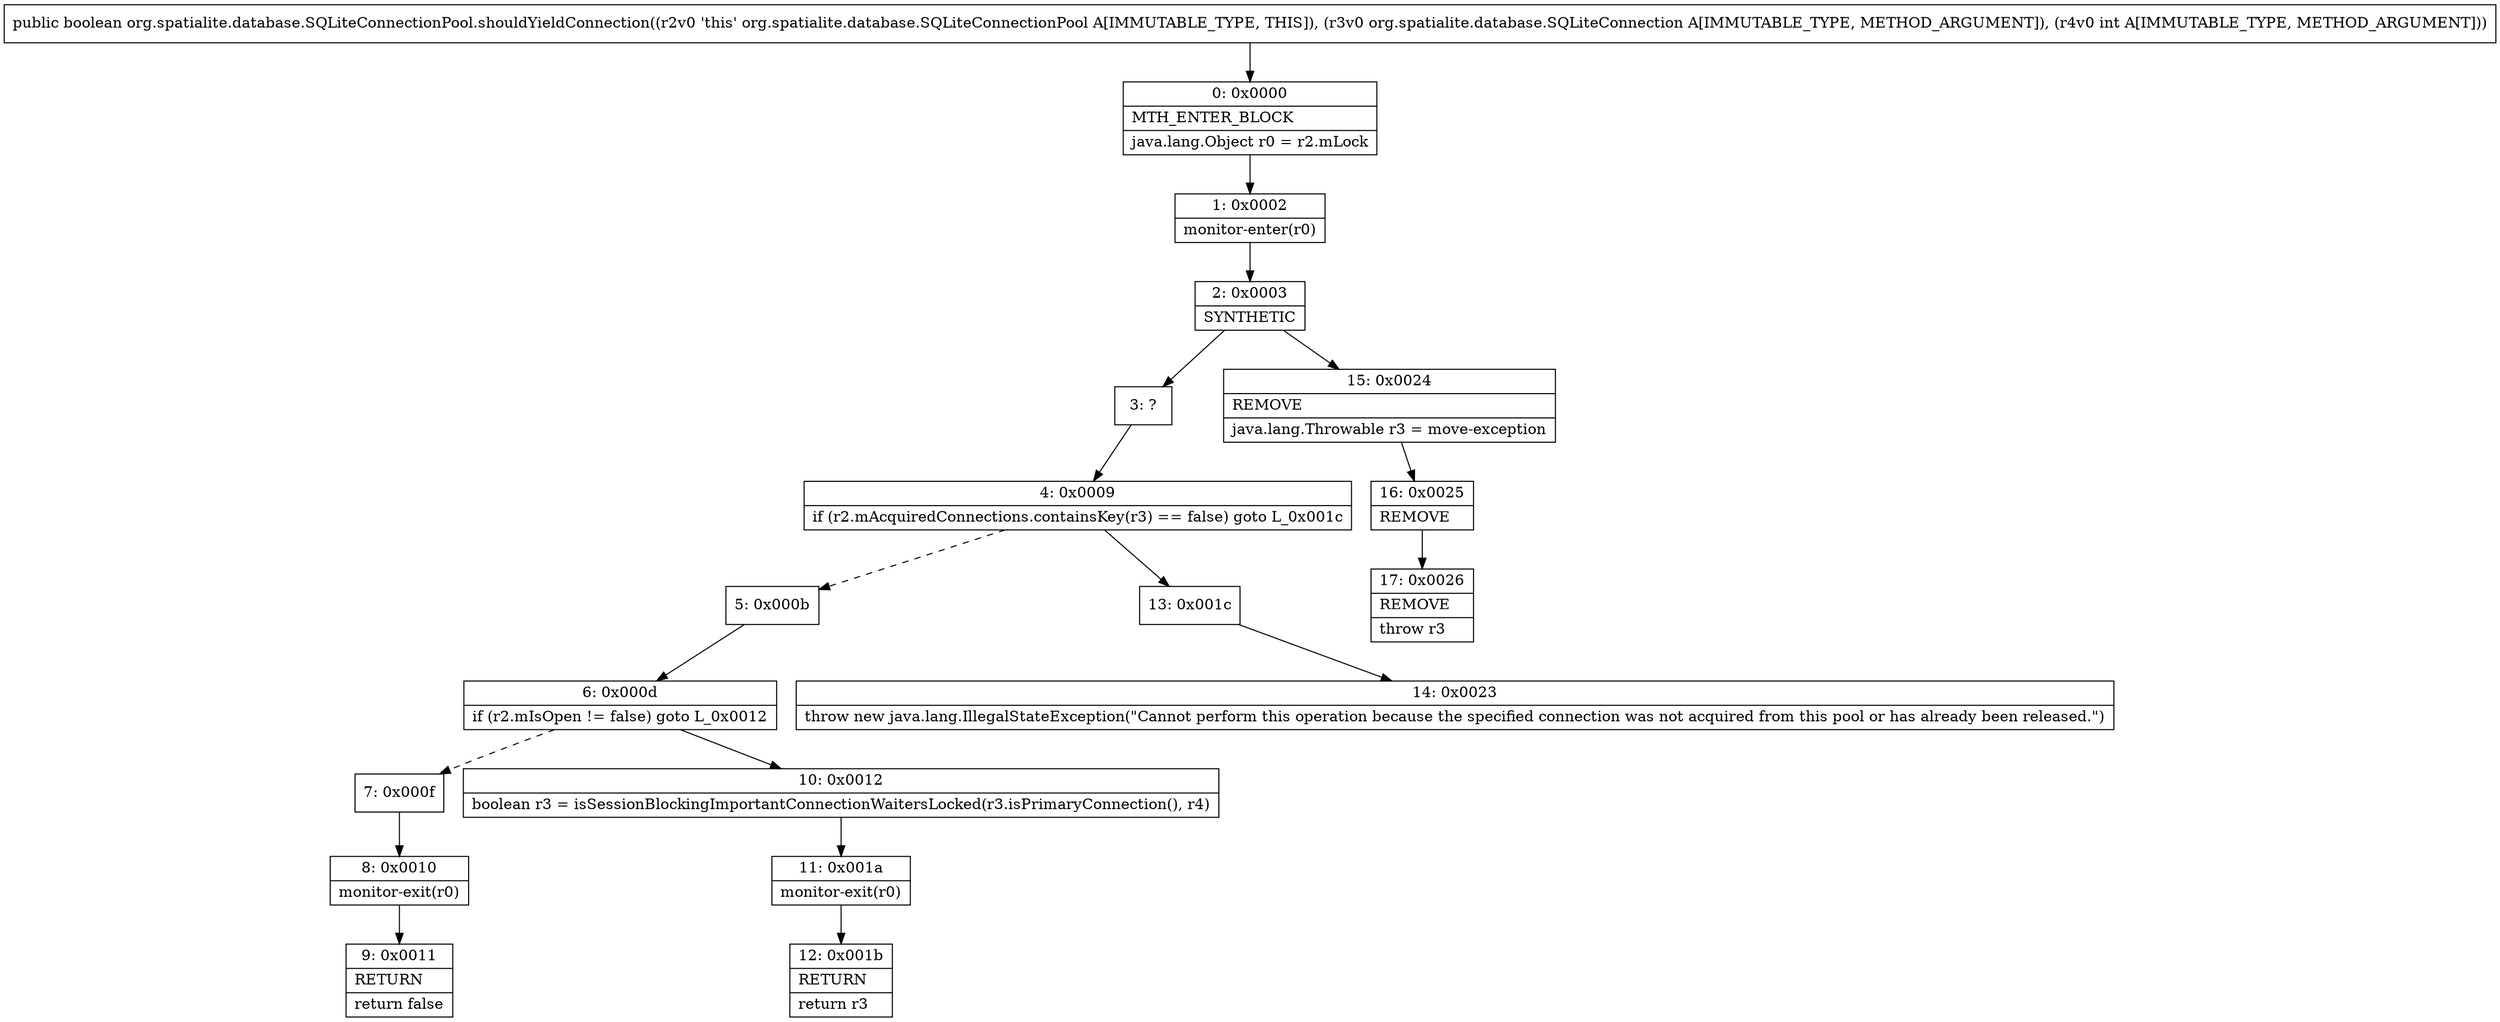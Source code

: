 digraph "CFG fororg.spatialite.database.SQLiteConnectionPool.shouldYieldConnection(Lorg\/spatialite\/database\/SQLiteConnection;I)Z" {
Node_0 [shape=record,label="{0\:\ 0x0000|MTH_ENTER_BLOCK\l|java.lang.Object r0 = r2.mLock\l}"];
Node_1 [shape=record,label="{1\:\ 0x0002|monitor\-enter(r0)\l}"];
Node_2 [shape=record,label="{2\:\ 0x0003|SYNTHETIC\l}"];
Node_3 [shape=record,label="{3\:\ ?}"];
Node_4 [shape=record,label="{4\:\ 0x0009|if (r2.mAcquiredConnections.containsKey(r3) == false) goto L_0x001c\l}"];
Node_5 [shape=record,label="{5\:\ 0x000b}"];
Node_6 [shape=record,label="{6\:\ 0x000d|if (r2.mIsOpen != false) goto L_0x0012\l}"];
Node_7 [shape=record,label="{7\:\ 0x000f}"];
Node_8 [shape=record,label="{8\:\ 0x0010|monitor\-exit(r0)\l}"];
Node_9 [shape=record,label="{9\:\ 0x0011|RETURN\l|return false\l}"];
Node_10 [shape=record,label="{10\:\ 0x0012|boolean r3 = isSessionBlockingImportantConnectionWaitersLocked(r3.isPrimaryConnection(), r4)\l}"];
Node_11 [shape=record,label="{11\:\ 0x001a|monitor\-exit(r0)\l}"];
Node_12 [shape=record,label="{12\:\ 0x001b|RETURN\l|return r3\l}"];
Node_13 [shape=record,label="{13\:\ 0x001c}"];
Node_14 [shape=record,label="{14\:\ 0x0023|throw new java.lang.IllegalStateException(\"Cannot perform this operation because the specified connection was not acquired from this pool or has already been released.\")\l}"];
Node_15 [shape=record,label="{15\:\ 0x0024|REMOVE\l|java.lang.Throwable r3 = move\-exception\l}"];
Node_16 [shape=record,label="{16\:\ 0x0025|REMOVE\l}"];
Node_17 [shape=record,label="{17\:\ 0x0026|REMOVE\l|throw r3\l}"];
MethodNode[shape=record,label="{public boolean org.spatialite.database.SQLiteConnectionPool.shouldYieldConnection((r2v0 'this' org.spatialite.database.SQLiteConnectionPool A[IMMUTABLE_TYPE, THIS]), (r3v0 org.spatialite.database.SQLiteConnection A[IMMUTABLE_TYPE, METHOD_ARGUMENT]), (r4v0 int A[IMMUTABLE_TYPE, METHOD_ARGUMENT])) }"];
MethodNode -> Node_0;
Node_0 -> Node_1;
Node_1 -> Node_2;
Node_2 -> Node_3;
Node_2 -> Node_15;
Node_3 -> Node_4;
Node_4 -> Node_5[style=dashed];
Node_4 -> Node_13;
Node_5 -> Node_6;
Node_6 -> Node_7[style=dashed];
Node_6 -> Node_10;
Node_7 -> Node_8;
Node_8 -> Node_9;
Node_10 -> Node_11;
Node_11 -> Node_12;
Node_13 -> Node_14;
Node_15 -> Node_16;
Node_16 -> Node_17;
}

